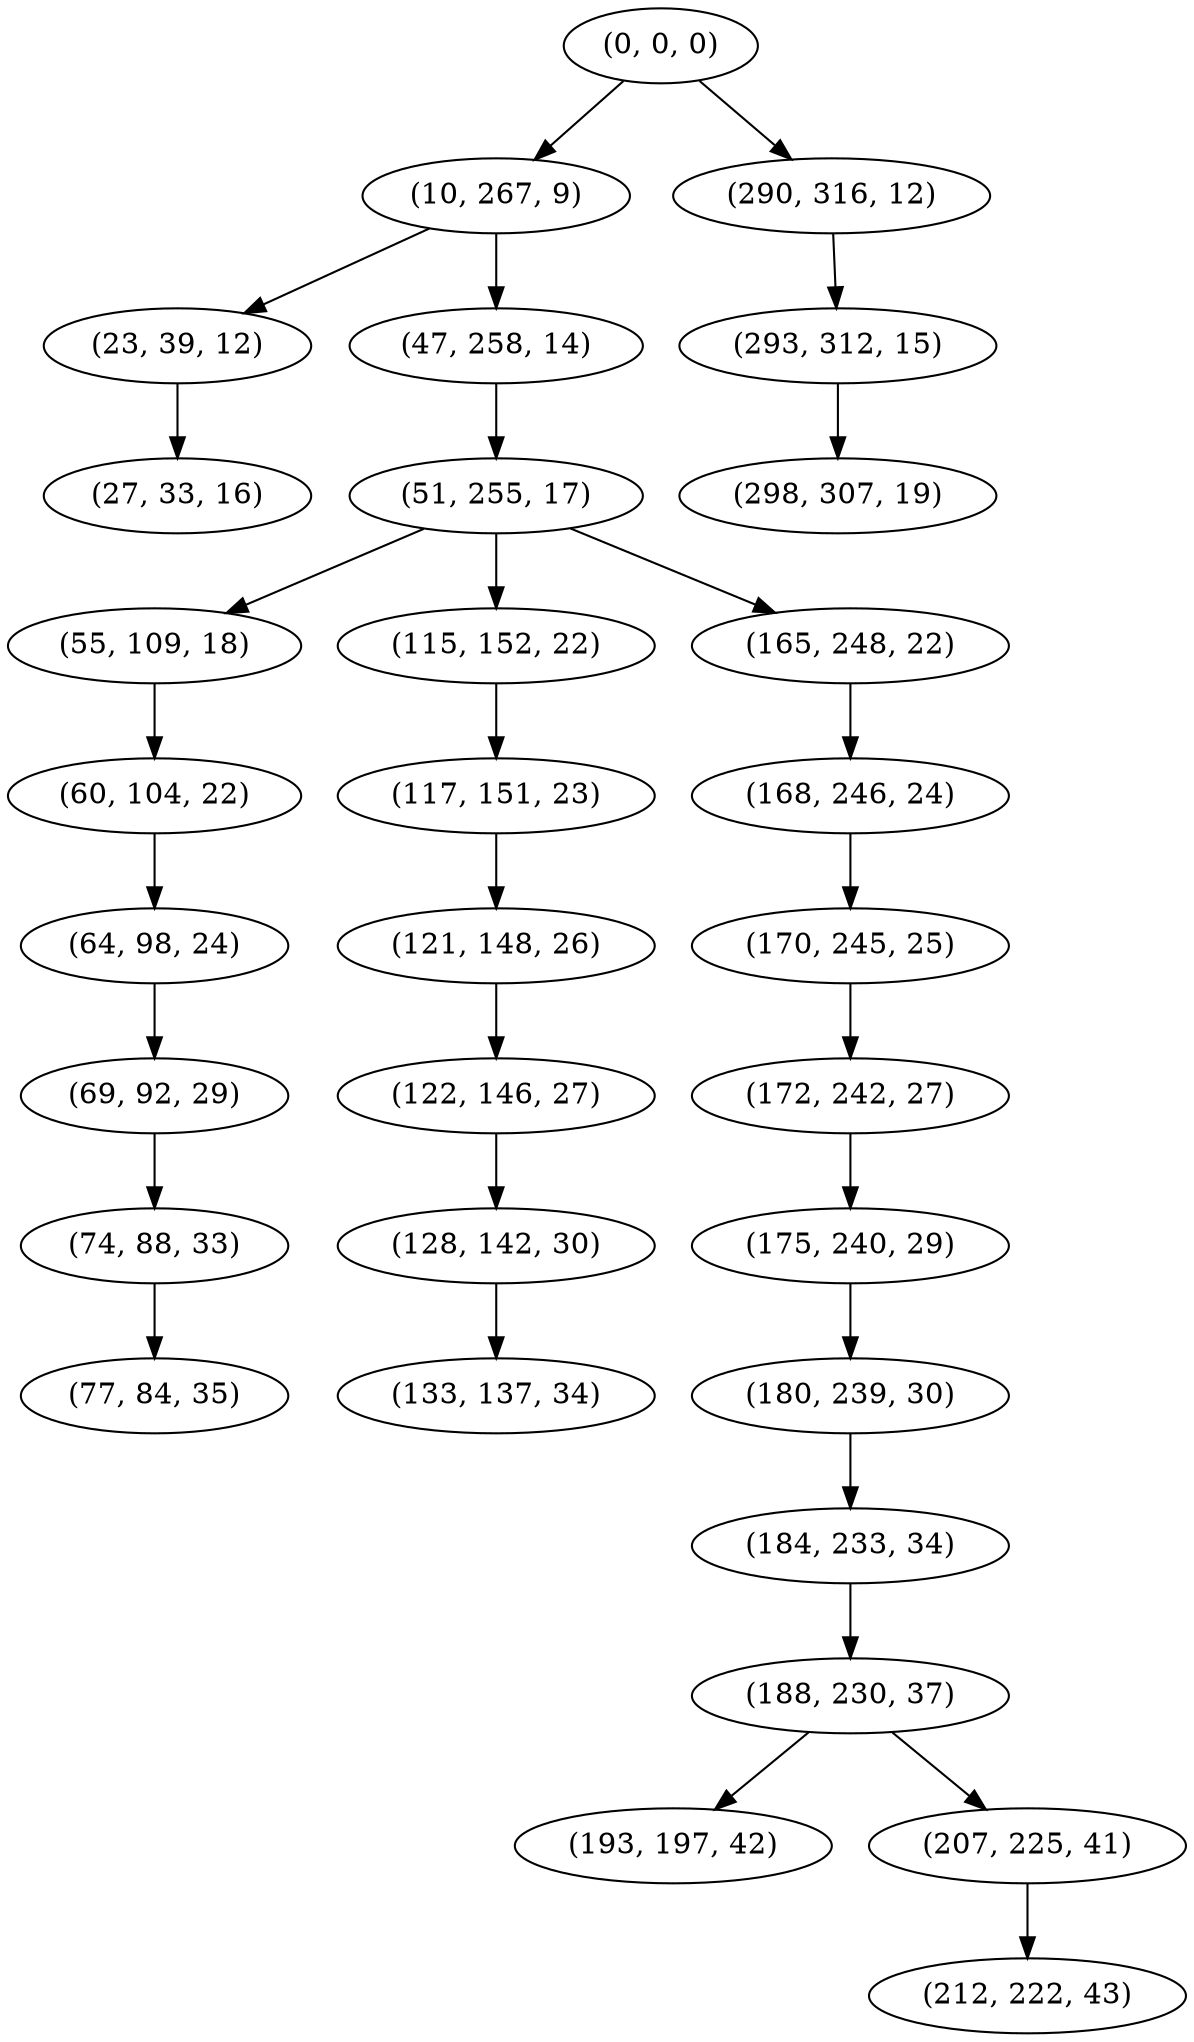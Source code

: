 digraph tree {
    "(0, 0, 0)";
    "(10, 267, 9)";
    "(23, 39, 12)";
    "(27, 33, 16)";
    "(47, 258, 14)";
    "(51, 255, 17)";
    "(55, 109, 18)";
    "(60, 104, 22)";
    "(64, 98, 24)";
    "(69, 92, 29)";
    "(74, 88, 33)";
    "(77, 84, 35)";
    "(115, 152, 22)";
    "(117, 151, 23)";
    "(121, 148, 26)";
    "(122, 146, 27)";
    "(128, 142, 30)";
    "(133, 137, 34)";
    "(165, 248, 22)";
    "(168, 246, 24)";
    "(170, 245, 25)";
    "(172, 242, 27)";
    "(175, 240, 29)";
    "(180, 239, 30)";
    "(184, 233, 34)";
    "(188, 230, 37)";
    "(193, 197, 42)";
    "(207, 225, 41)";
    "(212, 222, 43)";
    "(290, 316, 12)";
    "(293, 312, 15)";
    "(298, 307, 19)";
    "(0, 0, 0)" -> "(10, 267, 9)";
    "(0, 0, 0)" -> "(290, 316, 12)";
    "(10, 267, 9)" -> "(23, 39, 12)";
    "(10, 267, 9)" -> "(47, 258, 14)";
    "(23, 39, 12)" -> "(27, 33, 16)";
    "(47, 258, 14)" -> "(51, 255, 17)";
    "(51, 255, 17)" -> "(55, 109, 18)";
    "(51, 255, 17)" -> "(115, 152, 22)";
    "(51, 255, 17)" -> "(165, 248, 22)";
    "(55, 109, 18)" -> "(60, 104, 22)";
    "(60, 104, 22)" -> "(64, 98, 24)";
    "(64, 98, 24)" -> "(69, 92, 29)";
    "(69, 92, 29)" -> "(74, 88, 33)";
    "(74, 88, 33)" -> "(77, 84, 35)";
    "(115, 152, 22)" -> "(117, 151, 23)";
    "(117, 151, 23)" -> "(121, 148, 26)";
    "(121, 148, 26)" -> "(122, 146, 27)";
    "(122, 146, 27)" -> "(128, 142, 30)";
    "(128, 142, 30)" -> "(133, 137, 34)";
    "(165, 248, 22)" -> "(168, 246, 24)";
    "(168, 246, 24)" -> "(170, 245, 25)";
    "(170, 245, 25)" -> "(172, 242, 27)";
    "(172, 242, 27)" -> "(175, 240, 29)";
    "(175, 240, 29)" -> "(180, 239, 30)";
    "(180, 239, 30)" -> "(184, 233, 34)";
    "(184, 233, 34)" -> "(188, 230, 37)";
    "(188, 230, 37)" -> "(193, 197, 42)";
    "(188, 230, 37)" -> "(207, 225, 41)";
    "(207, 225, 41)" -> "(212, 222, 43)";
    "(290, 316, 12)" -> "(293, 312, 15)";
    "(293, 312, 15)" -> "(298, 307, 19)";
}
